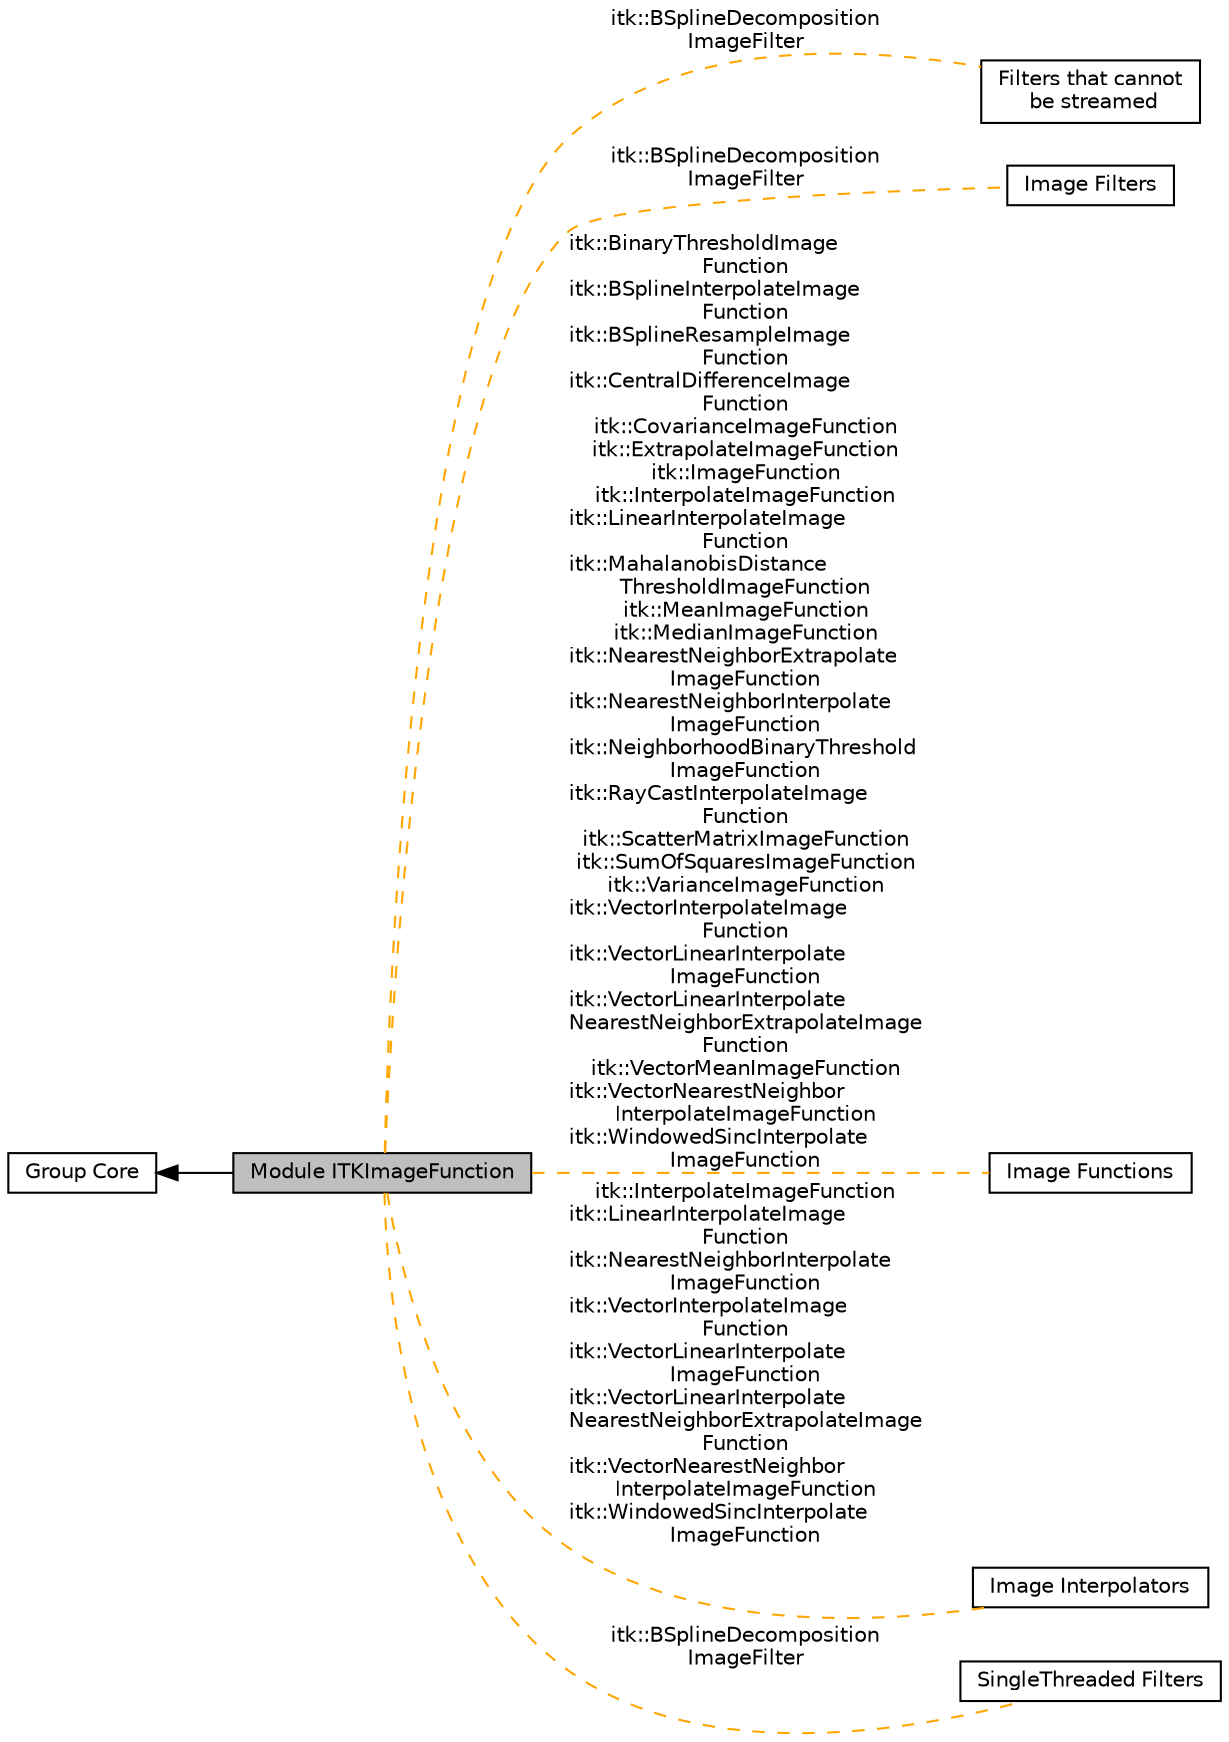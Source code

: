digraph "Module ITKImageFunction"
{
  edge [fontname="Helvetica",fontsize="10",labelfontname="Helvetica",labelfontsize="10"];
  node [fontname="Helvetica",fontsize="10",shape=box];
  rankdir=LR;
  Node6 [label="Filters that cannot\l be streamed",height=0.2,width=0.4,color="black", fillcolor="white", style="filled",URL="$group__CannotBeStreamed.html",tooltip=" "];
  Node2 [label="Group Core",height=0.2,width=0.4,color="black", fillcolor="white", style="filled",URL="$group__Group-Core.html",tooltip=" "];
  Node1 [label="Module ITKImageFunction",height=0.2,width=0.4,color="black", fillcolor="grey75", style="filled", fontcolor="black",tooltip=" "];
  Node4 [label="Image Filters",height=0.2,width=0.4,color="black", fillcolor="white", style="filled",URL="$group__ImageFilters.html",tooltip=" "];
  Node3 [label="Image Functions",height=0.2,width=0.4,color="black", fillcolor="white", style="filled",URL="$group__ImageFunctions.html",tooltip=" "];
  Node7 [label="Image Interpolators",height=0.2,width=0.4,color="black", fillcolor="white", style="filled",URL="$group__ImageInterpolators.html",tooltip=" "];
  Node5 [label="SingleThreaded Filters",height=0.2,width=0.4,color="black", fillcolor="white", style="filled",URL="$group__SingleThreaded.html",tooltip=" "];
  Node2->Node1 [shape=plaintext, dir="back", style="solid"];
  Node1->Node3 [shape=plaintext, label="itk::BinaryThresholdImage\lFunction\nitk::BSplineInterpolateImage\lFunction\nitk::BSplineResampleImage\lFunction\nitk::CentralDifferenceImage\lFunction\nitk::CovarianceImageFunction\nitk::ExtrapolateImageFunction\nitk::ImageFunction\nitk::InterpolateImageFunction\nitk::LinearInterpolateImage\lFunction\nitk::MahalanobisDistance\lThresholdImageFunction\nitk::MeanImageFunction\nitk::MedianImageFunction\nitk::NearestNeighborExtrapolate\lImageFunction\nitk::NearestNeighborInterpolate\lImageFunction\nitk::NeighborhoodBinaryThreshold\lImageFunction\nitk::RayCastInterpolateImage\lFunction\nitk::ScatterMatrixImageFunction\nitk::SumOfSquaresImageFunction\nitk::VarianceImageFunction\nitk::VectorInterpolateImage\lFunction\nitk::VectorLinearInterpolate\lImageFunction\nitk::VectorLinearInterpolate\lNearestNeighborExtrapolateImage\lFunction\nitk::VectorMeanImageFunction\nitk::VectorNearestNeighbor\lInterpolateImageFunction\nitk::WindowedSincInterpolate\lImageFunction", color="orange", dir="none", style="dashed"];
  Node1->Node4 [shape=plaintext, label="itk::BSplineDecomposition\lImageFilter", color="orange", dir="none", style="dashed"];
  Node1->Node5 [shape=plaintext, label="itk::BSplineDecomposition\lImageFilter", color="orange", dir="none", style="dashed"];
  Node1->Node6 [shape=plaintext, label="itk::BSplineDecomposition\lImageFilter", color="orange", dir="none", style="dashed"];
  Node1->Node7 [shape=plaintext, label="itk::InterpolateImageFunction\nitk::LinearInterpolateImage\lFunction\nitk::NearestNeighborInterpolate\lImageFunction\nitk::VectorInterpolateImage\lFunction\nitk::VectorLinearInterpolate\lImageFunction\nitk::VectorLinearInterpolate\lNearestNeighborExtrapolateImage\lFunction\nitk::VectorNearestNeighbor\lInterpolateImageFunction\nitk::WindowedSincInterpolate\lImageFunction", color="orange", dir="none", style="dashed"];
}
